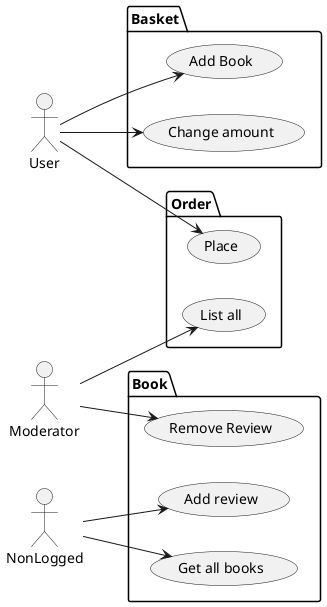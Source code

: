 @startuml
skinparam shadowing false
left to right direction

actor User as u
actor Moderator as m
actor NonLogged as nl

package Order {
  usecase "Place" as place
  usecase "List all" as listOrders
}

package Book {
  usecase "Remove Review" as rmRev
  usecase "Add review" as addRev
  usecase "Get all books" as getAll
}

package Basket {
  usecase "Add Book" as addBook
  usecase "Change amount" as chCont
}

u --> place
u --> addBook
u --> chCont

m --> listOrders
m --> rmRev

nl --> addRev
nl --> getAll

@enduml
